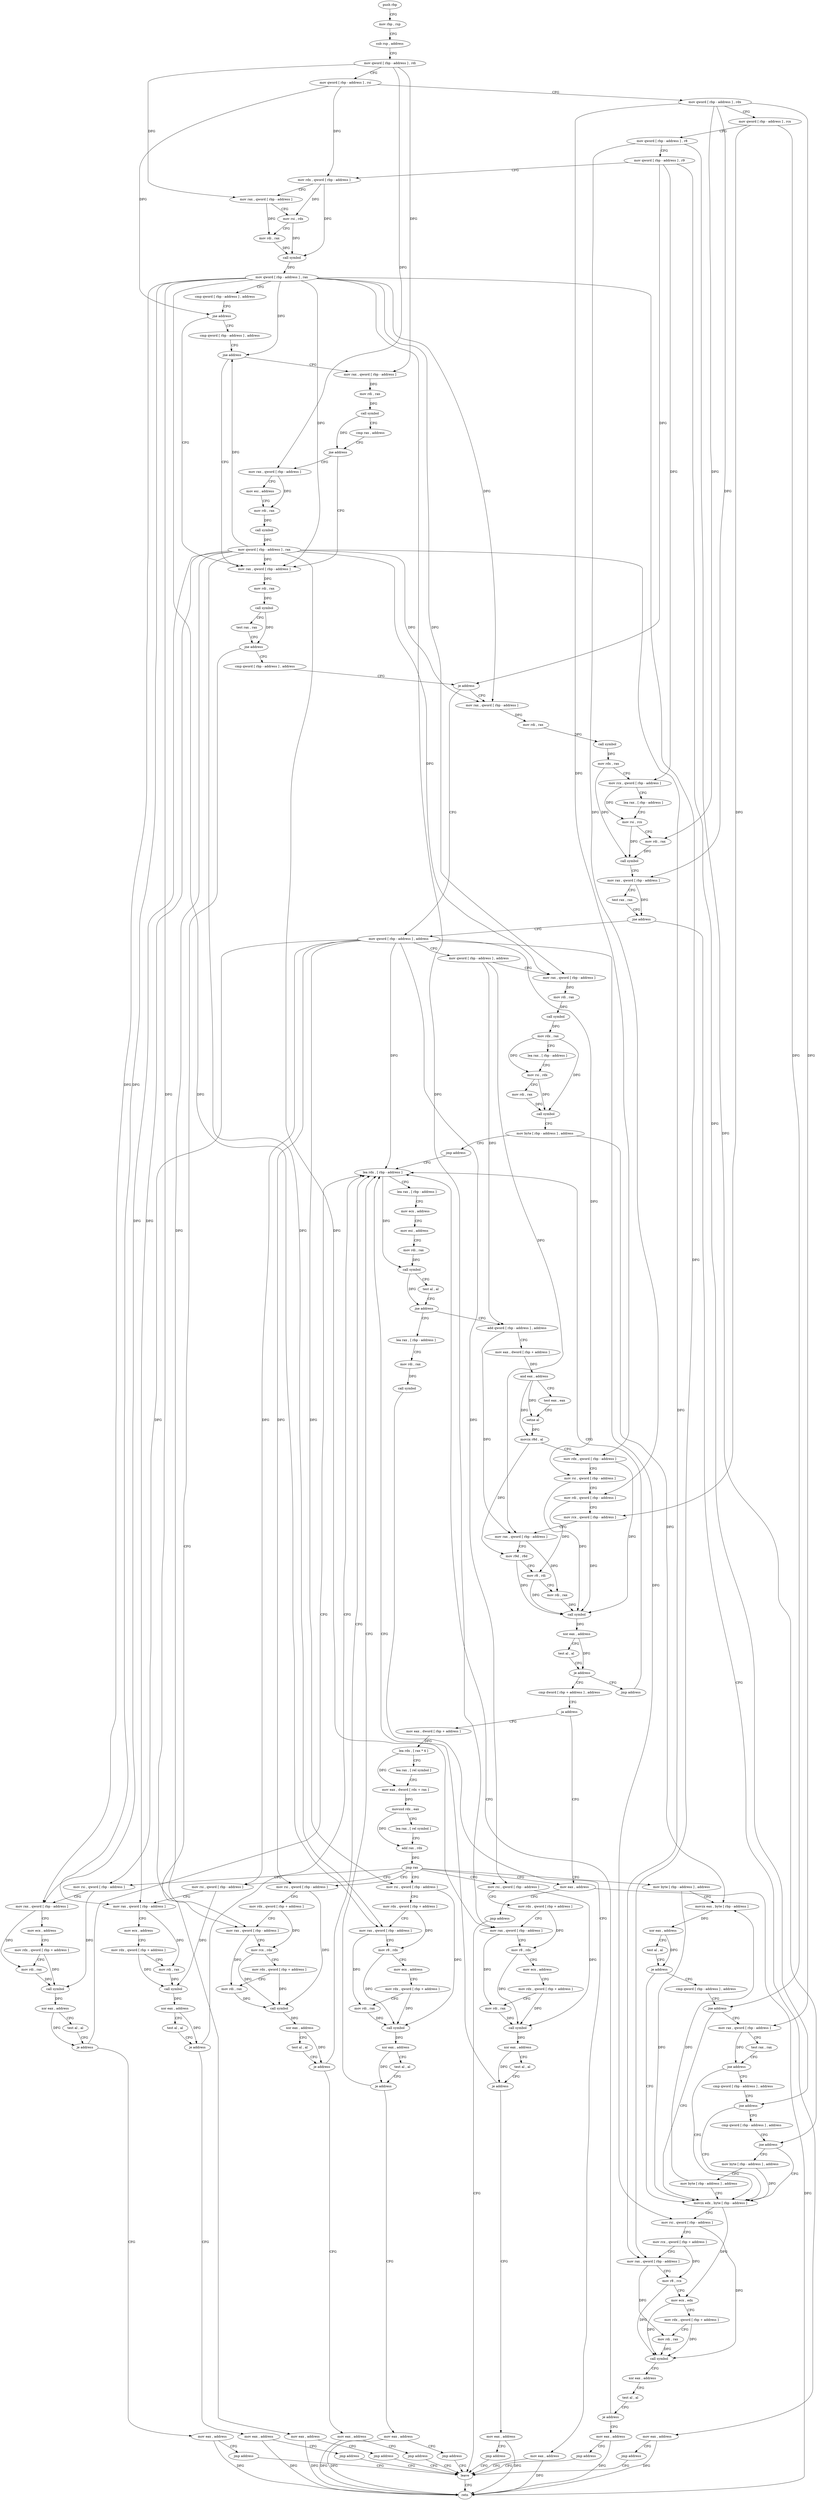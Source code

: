 digraph "func" {
"114153" [label = "push rbp" ]
"114154" [label = "mov rbp , rsp" ]
"114157" [label = "sub rsp , address" ]
"114164" [label = "mov qword [ rbp - address ] , rdi" ]
"114168" [label = "mov qword [ rbp - address ] , rsi" ]
"114172" [label = "mov qword [ rbp - address ] , rdx" ]
"114176" [label = "mov qword [ rbp - address ] , rcx" ]
"114180" [label = "mov qword [ rbp - address ] , r8" ]
"114187" [label = "mov qword [ rbp - address ] , r9" ]
"114194" [label = "mov rdx , qword [ rbp - address ]" ]
"114198" [label = "mov rax , qword [ rbp - address ]" ]
"114202" [label = "mov rsi , rdx" ]
"114205" [label = "mov rdi , rax" ]
"114208" [label = "call symbol" ]
"114213" [label = "mov qword [ rbp - address ] , rax" ]
"114217" [label = "cmp qword [ rbp - address ] , address" ]
"114222" [label = "jne address" ]
"114270" [label = "mov rax , qword [ rbp - address ]" ]
"114224" [label = "cmp qword [ rbp - address ] , address" ]
"114274" [label = "mov rdi , rax" ]
"114277" [label = "call symbol" ]
"114282" [label = "test rax , rax" ]
"114285" [label = "jne address" ]
"114297" [label = "cmp qword [ rbp - address ] , address" ]
"114287" [label = "mov eax , address" ]
"114229" [label = "jne address" ]
"114231" [label = "mov rax , qword [ rbp - address ]" ]
"114305" [label = "je address" ]
"114363" [label = "mov qword [ rbp - address ] , address" ]
"114307" [label = "mov rax , qword [ rbp - address ]" ]
"114292" [label = "jmp address" ]
"114932" [label = "leave" ]
"114235" [label = "mov rdi , rax" ]
"114238" [label = "call symbol" ]
"114243" [label = "cmp rax , address" ]
"114247" [label = "jne address" ]
"114249" [label = "mov rax , qword [ rbp - address ]" ]
"114371" [label = "mov qword [ rbp - address ] , address" ]
"114379" [label = "mov rax , qword [ rbp - address ]" ]
"114383" [label = "mov rdi , rax" ]
"114386" [label = "call symbol" ]
"114391" [label = "mov rdx , rax" ]
"114394" [label = "lea rax , [ rbp - address ]" ]
"114398" [label = "mov rsi , rdx" ]
"114401" [label = "mov rdi , rax" ]
"114404" [label = "call symbol" ]
"114409" [label = "mov byte [ rbp - address ] , address" ]
"114413" [label = "jmp address" ]
"114881" [label = "lea rdx , [ rbp - address ]" ]
"114311" [label = "mov rdi , rax" ]
"114314" [label = "call symbol" ]
"114319" [label = "mov rdx , rax" ]
"114322" [label = "mov rcx , qword [ rbp - address ]" ]
"114329" [label = "lea rax , [ rbp - address ]" ]
"114333" [label = "mov rsi , rcx" ]
"114336" [label = "mov rdi , rax" ]
"114339" [label = "call symbol" ]
"114344" [label = "mov rax , qword [ rbp - address ]" ]
"114348" [label = "test rax , rax" ]
"114351" [label = "jne address" ]
"114353" [label = "mov eax , address" ]
"114933" [label = "retn" ]
"114253" [label = "mov esi , address" ]
"114258" [label = "mov rdi , rax" ]
"114261" [label = "call symbol" ]
"114266" [label = "mov qword [ rbp - address ] , rax" ]
"114885" [label = "lea rax , [ rbp - address ]" ]
"114889" [label = "mov ecx , address" ]
"114894" [label = "mov esi , address" ]
"114899" [label = "mov rdi , rax" ]
"114902" [label = "call symbol" ]
"114907" [label = "test al , al" ]
"114909" [label = "jne address" ]
"114418" [label = "add qword [ rbp - address ] , address" ]
"114915" [label = "lea rax , [ rbp - address ]" ]
"114358" [label = "jmp address" ]
"114423" [label = "mov eax , dword [ rbp + address ]" ]
"114426" [label = "and eax , address" ]
"114429" [label = "test eax , eax" ]
"114431" [label = "setne al" ]
"114434" [label = "movzx r8d , al" ]
"114438" [label = "mov rdx , qword [ rbp - address ]" ]
"114442" [label = "mov rsi , qword [ rbp - address ]" ]
"114446" [label = "mov rdi , qword [ rbp - address ]" ]
"114453" [label = "mov rcx , qword [ rbp - address ]" ]
"114457" [label = "mov rax , qword [ rbp - address ]" ]
"114461" [label = "mov r9d , r8d" ]
"114464" [label = "mov r8 , rdi" ]
"114467" [label = "mov rdi , rax" ]
"114470" [label = "call symbol" ]
"114475" [label = "xor eax , address" ]
"114478" [label = "test al , al" ]
"114480" [label = "je address" ]
"114487" [label = "cmp dword [ rbp + address ] , address" ]
"114482" [label = "jmp address" ]
"114919" [label = "mov rdi , rax" ]
"114922" [label = "call symbol" ]
"114927" [label = "mov eax , address" ]
"114491" [label = "ja address" ]
"114874" [label = "mov eax , address" ]
"114497" [label = "mov eax , dword [ rbp + address ]" ]
"114879" [label = "jmp address" ]
"114500" [label = "lea rdx , [ rax * 4 ]" ]
"114508" [label = "lea rax , [ rel symbol ]" ]
"114515" [label = "mov eax , dword [ rdx + rax ]" ]
"114518" [label = "movsxd rdx , eax" ]
"114521" [label = "lea rax , [ rel symbol ]" ]
"114528" [label = "add rax , rdx" ]
"114531" [label = "jmp rax" ]
"114533" [label = "mov byte [ rbp - address ] , address" ]
"114646" [label = "mov rsi , qword [ rbp - address ]" ]
"114699" [label = "mov rsi , qword [ rbp - address ]" ]
"114747" [label = "mov rsi , qword [ rbp - address ]" ]
"114796" [label = "mov rsi , qword [ rbp - address ]" ]
"114835" [label = "mov rsi , qword [ rbp - address ]" ]
"114537" [label = "movzx eax , byte [ rbp - address ]" ]
"114541" [label = "xor eax , address" ]
"114544" [label = "test al , al" ]
"114546" [label = "je address" ]
"114592" [label = "movzx edx , byte [ rbp - address ]" ]
"114548" [label = "cmp qword [ rbp - address ] , address" ]
"114650" [label = "mov rdx , qword [ rbp + address ]" ]
"114654" [label = "mov rax , qword [ rbp - address ]" ]
"114658" [label = "mov r8 , rdx" ]
"114661" [label = "mov ecx , address" ]
"114666" [label = "mov rdx , qword [ rbp + address ]" ]
"114670" [label = "mov rdi , rax" ]
"114673" [label = "call symbol" ]
"114678" [label = "xor eax , address" ]
"114681" [label = "test al , al" ]
"114683" [label = "je address" ]
"114689" [label = "mov eax , address" ]
"114703" [label = "mov rdx , qword [ rbp + address ]" ]
"114707" [label = "mov rax , qword [ rbp - address ]" ]
"114711" [label = "mov rcx , rdx" ]
"114714" [label = "mov rdx , qword [ rbp + address ]" ]
"114718" [label = "mov rdi , rax" ]
"114721" [label = "call symbol" ]
"114726" [label = "xor eax , address" ]
"114729" [label = "test al , al" ]
"114731" [label = "je address" ]
"114737" [label = "mov eax , address" ]
"114751" [label = "mov rdx , qword [ rbp + address ]" ]
"114755" [label = "mov rax , qword [ rbp - address ]" ]
"114759" [label = "mov r8 , rdx" ]
"114762" [label = "mov ecx , address" ]
"114767" [label = "mov rdx , qword [ rbp + address ]" ]
"114771" [label = "mov rdi , rax" ]
"114774" [label = "call symbol" ]
"114779" [label = "xor eax , address" ]
"114782" [label = "test al , al" ]
"114784" [label = "je address" ]
"114786" [label = "mov eax , address" ]
"114800" [label = "mov rax , qword [ rbp - address ]" ]
"114804" [label = "mov ecx , address" ]
"114809" [label = "mov rdx , qword [ rbp + address ]" ]
"114813" [label = "mov rdi , rax" ]
"114816" [label = "call symbol" ]
"114821" [label = "xor eax , address" ]
"114824" [label = "test al , al" ]
"114826" [label = "je address" ]
"114828" [label = "mov eax , address" ]
"114839" [label = "mov rax , qword [ rbp - address ]" ]
"114843" [label = "mov ecx , address" ]
"114848" [label = "mov rdx , qword [ rbp + address ]" ]
"114852" [label = "mov rdi , rax" ]
"114855" [label = "call symbol" ]
"114860" [label = "xor eax , address" ]
"114863" [label = "test al , al" ]
"114865" [label = "je address" ]
"114867" [label = "mov eax , address" ]
"114596" [label = "mov rsi , qword [ rbp - address ]" ]
"114600" [label = "mov rcx , qword [ rbp + address ]" ]
"114604" [label = "mov rax , qword [ rbp - address ]" ]
"114608" [label = "mov r8 , rcx" ]
"114611" [label = "mov ecx , edx" ]
"114613" [label = "mov rdx , qword [ rbp + address ]" ]
"114617" [label = "mov rdi , rax" ]
"114620" [label = "call symbol" ]
"114625" [label = "xor eax , address" ]
"114628" [label = "test al , al" ]
"114630" [label = "je address" ]
"114636" [label = "mov eax , address" ]
"114553" [label = "jne address" ]
"114555" [label = "mov rax , qword [ rbp - address ]" ]
"114694" [label = "jmp address" ]
"114742" [label = "jmp address" ]
"114791" [label = "jmp address" ]
"114833" [label = "jmp address" ]
"114872" [label = "jmp address" ]
"114641" [label = "jmp address" ]
"114559" [label = "test rax , rax" ]
"114562" [label = "jne address" ]
"114564" [label = "cmp qword [ rbp - address ] , address" ]
"114572" [label = "jne address" ]
"114574" [label = "cmp qword [ rbp - address ] , address" ]
"114582" [label = "jne address" ]
"114584" [label = "mov byte [ rbp - address ] , address" ]
"114588" [label = "mov byte [ rbp - address ] , address" ]
"114153" -> "114154" [ label = "CFG" ]
"114154" -> "114157" [ label = "CFG" ]
"114157" -> "114164" [ label = "CFG" ]
"114164" -> "114168" [ label = "CFG" ]
"114164" -> "114198" [ label = "DFG" ]
"114164" -> "114231" [ label = "DFG" ]
"114164" -> "114249" [ label = "DFG" ]
"114168" -> "114172" [ label = "CFG" ]
"114168" -> "114194" [ label = "DFG" ]
"114168" -> "114222" [ label = "DFG" ]
"114172" -> "114176" [ label = "CFG" ]
"114172" -> "114344" [ label = "DFG" ]
"114172" -> "114438" [ label = "DFG" ]
"114172" -> "114555" [ label = "DFG" ]
"114172" -> "114336" [ label = "DFG" ]
"114176" -> "114180" [ label = "CFG" ]
"114176" -> "114453" [ label = "DFG" ]
"114176" -> "114553" [ label = "DFG" ]
"114180" -> "114187" [ label = "CFG" ]
"114180" -> "114446" [ label = "DFG" ]
"114180" -> "114582" [ label = "DFG" ]
"114187" -> "114194" [ label = "CFG" ]
"114187" -> "114305" [ label = "DFG" ]
"114187" -> "114322" [ label = "DFG" ]
"114187" -> "114572" [ label = "DFG" ]
"114194" -> "114198" [ label = "CFG" ]
"114194" -> "114202" [ label = "DFG" ]
"114194" -> "114208" [ label = "DFG" ]
"114198" -> "114202" [ label = "CFG" ]
"114198" -> "114205" [ label = "DFG" ]
"114202" -> "114205" [ label = "CFG" ]
"114202" -> "114208" [ label = "DFG" ]
"114205" -> "114208" [ label = "DFG" ]
"114208" -> "114213" [ label = "DFG" ]
"114213" -> "114217" [ label = "CFG" ]
"114213" -> "114270" [ label = "DFG" ]
"114213" -> "114229" [ label = "DFG" ]
"114213" -> "114379" [ label = "DFG" ]
"114213" -> "114307" [ label = "DFG" ]
"114213" -> "114654" [ label = "DFG" ]
"114213" -> "114707" [ label = "DFG" ]
"114213" -> "114755" [ label = "DFG" ]
"114213" -> "114800" [ label = "DFG" ]
"114213" -> "114839" [ label = "DFG" ]
"114213" -> "114604" [ label = "DFG" ]
"114217" -> "114222" [ label = "CFG" ]
"114222" -> "114270" [ label = "CFG" ]
"114222" -> "114224" [ label = "CFG" ]
"114270" -> "114274" [ label = "DFG" ]
"114224" -> "114229" [ label = "CFG" ]
"114274" -> "114277" [ label = "DFG" ]
"114277" -> "114282" [ label = "CFG" ]
"114277" -> "114285" [ label = "DFG" ]
"114282" -> "114285" [ label = "CFG" ]
"114285" -> "114297" [ label = "CFG" ]
"114285" -> "114287" [ label = "CFG" ]
"114297" -> "114305" [ label = "CFG" ]
"114287" -> "114292" [ label = "CFG" ]
"114287" -> "114933" [ label = "DFG" ]
"114229" -> "114270" [ label = "CFG" ]
"114229" -> "114231" [ label = "CFG" ]
"114231" -> "114235" [ label = "DFG" ]
"114305" -> "114363" [ label = "CFG" ]
"114305" -> "114307" [ label = "CFG" ]
"114363" -> "114371" [ label = "CFG" ]
"114363" -> "114442" [ label = "DFG" ]
"114363" -> "114646" [ label = "DFG" ]
"114363" -> "114699" [ label = "DFG" ]
"114363" -> "114747" [ label = "DFG" ]
"114363" -> "114796" [ label = "DFG" ]
"114363" -> "114835" [ label = "DFG" ]
"114363" -> "114596" [ label = "DFG" ]
"114363" -> "114881" [ label = "DFG" ]
"114307" -> "114311" [ label = "DFG" ]
"114292" -> "114932" [ label = "CFG" ]
"114932" -> "114933" [ label = "CFG" ]
"114235" -> "114238" [ label = "DFG" ]
"114238" -> "114243" [ label = "CFG" ]
"114238" -> "114247" [ label = "DFG" ]
"114243" -> "114247" [ label = "CFG" ]
"114247" -> "114270" [ label = "CFG" ]
"114247" -> "114249" [ label = "CFG" ]
"114249" -> "114253" [ label = "CFG" ]
"114249" -> "114258" [ label = "DFG" ]
"114371" -> "114379" [ label = "CFG" ]
"114371" -> "114418" [ label = "DFG" ]
"114371" -> "114457" [ label = "DFG" ]
"114379" -> "114383" [ label = "DFG" ]
"114383" -> "114386" [ label = "DFG" ]
"114386" -> "114391" [ label = "DFG" ]
"114391" -> "114394" [ label = "CFG" ]
"114391" -> "114398" [ label = "DFG" ]
"114391" -> "114404" [ label = "DFG" ]
"114394" -> "114398" [ label = "CFG" ]
"114398" -> "114401" [ label = "CFG" ]
"114398" -> "114404" [ label = "DFG" ]
"114401" -> "114404" [ label = "DFG" ]
"114404" -> "114409" [ label = "CFG" ]
"114409" -> "114413" [ label = "CFG" ]
"114409" -> "114537" [ label = "DFG" ]
"114413" -> "114881" [ label = "CFG" ]
"114881" -> "114885" [ label = "CFG" ]
"114881" -> "114902" [ label = "DFG" ]
"114311" -> "114314" [ label = "DFG" ]
"114314" -> "114319" [ label = "DFG" ]
"114319" -> "114322" [ label = "CFG" ]
"114319" -> "114339" [ label = "DFG" ]
"114322" -> "114329" [ label = "CFG" ]
"114322" -> "114333" [ label = "DFG" ]
"114329" -> "114333" [ label = "CFG" ]
"114333" -> "114336" [ label = "CFG" ]
"114333" -> "114339" [ label = "DFG" ]
"114336" -> "114339" [ label = "DFG" ]
"114339" -> "114344" [ label = "CFG" ]
"114344" -> "114348" [ label = "CFG" ]
"114344" -> "114351" [ label = "DFG" ]
"114348" -> "114351" [ label = "CFG" ]
"114351" -> "114363" [ label = "CFG" ]
"114351" -> "114353" [ label = "CFG" ]
"114353" -> "114358" [ label = "CFG" ]
"114353" -> "114933" [ label = "DFG" ]
"114253" -> "114258" [ label = "CFG" ]
"114258" -> "114261" [ label = "DFG" ]
"114261" -> "114266" [ label = "DFG" ]
"114266" -> "114270" [ label = "DFG" ]
"114266" -> "114229" [ label = "DFG" ]
"114266" -> "114379" [ label = "DFG" ]
"114266" -> "114307" [ label = "DFG" ]
"114266" -> "114654" [ label = "DFG" ]
"114266" -> "114707" [ label = "DFG" ]
"114266" -> "114755" [ label = "DFG" ]
"114266" -> "114800" [ label = "DFG" ]
"114266" -> "114839" [ label = "DFG" ]
"114266" -> "114604" [ label = "DFG" ]
"114885" -> "114889" [ label = "CFG" ]
"114889" -> "114894" [ label = "CFG" ]
"114894" -> "114899" [ label = "CFG" ]
"114899" -> "114902" [ label = "DFG" ]
"114902" -> "114907" [ label = "CFG" ]
"114902" -> "114909" [ label = "DFG" ]
"114907" -> "114909" [ label = "CFG" ]
"114909" -> "114418" [ label = "CFG" ]
"114909" -> "114915" [ label = "CFG" ]
"114418" -> "114423" [ label = "CFG" ]
"114418" -> "114457" [ label = "DFG" ]
"114915" -> "114919" [ label = "CFG" ]
"114358" -> "114932" [ label = "CFG" ]
"114423" -> "114426" [ label = "DFG" ]
"114426" -> "114429" [ label = "CFG" ]
"114426" -> "114431" [ label = "DFG" ]
"114426" -> "114434" [ label = "DFG" ]
"114429" -> "114431" [ label = "CFG" ]
"114431" -> "114434" [ label = "DFG" ]
"114434" -> "114438" [ label = "CFG" ]
"114434" -> "114461" [ label = "DFG" ]
"114438" -> "114442" [ label = "CFG" ]
"114438" -> "114470" [ label = "DFG" ]
"114442" -> "114446" [ label = "CFG" ]
"114442" -> "114470" [ label = "DFG" ]
"114446" -> "114453" [ label = "CFG" ]
"114446" -> "114464" [ label = "DFG" ]
"114453" -> "114457" [ label = "CFG" ]
"114453" -> "114470" [ label = "DFG" ]
"114457" -> "114461" [ label = "CFG" ]
"114457" -> "114467" [ label = "DFG" ]
"114461" -> "114464" [ label = "CFG" ]
"114461" -> "114470" [ label = "DFG" ]
"114464" -> "114467" [ label = "CFG" ]
"114464" -> "114470" [ label = "DFG" ]
"114467" -> "114470" [ label = "DFG" ]
"114470" -> "114475" [ label = "DFG" ]
"114475" -> "114478" [ label = "CFG" ]
"114475" -> "114480" [ label = "DFG" ]
"114478" -> "114480" [ label = "CFG" ]
"114480" -> "114487" [ label = "CFG" ]
"114480" -> "114482" [ label = "CFG" ]
"114487" -> "114491" [ label = "CFG" ]
"114482" -> "114881" [ label = "CFG" ]
"114919" -> "114922" [ label = "DFG" ]
"114922" -> "114927" [ label = "CFG" ]
"114927" -> "114932" [ label = "CFG" ]
"114927" -> "114933" [ label = "DFG" ]
"114491" -> "114874" [ label = "CFG" ]
"114491" -> "114497" [ label = "CFG" ]
"114874" -> "114879" [ label = "CFG" ]
"114874" -> "114933" [ label = "DFG" ]
"114497" -> "114500" [ label = "DFG" ]
"114879" -> "114932" [ label = "CFG" ]
"114500" -> "114508" [ label = "CFG" ]
"114500" -> "114515" [ label = "DFG" ]
"114508" -> "114515" [ label = "CFG" ]
"114515" -> "114518" [ label = "DFG" ]
"114518" -> "114521" [ label = "CFG" ]
"114518" -> "114528" [ label = "DFG" ]
"114521" -> "114528" [ label = "CFG" ]
"114528" -> "114531" [ label = "DFG" ]
"114531" -> "114533" [ label = "CFG" ]
"114531" -> "114646" [ label = "CFG" ]
"114531" -> "114699" [ label = "CFG" ]
"114531" -> "114747" [ label = "CFG" ]
"114531" -> "114796" [ label = "CFG" ]
"114531" -> "114835" [ label = "CFG" ]
"114531" -> "114874" [ label = "CFG" ]
"114533" -> "114537" [ label = "CFG" ]
"114533" -> "114592" [ label = "DFG" ]
"114646" -> "114650" [ label = "CFG" ]
"114646" -> "114673" [ label = "DFG" ]
"114699" -> "114703" [ label = "CFG" ]
"114699" -> "114721" [ label = "DFG" ]
"114747" -> "114751" [ label = "CFG" ]
"114747" -> "114774" [ label = "DFG" ]
"114796" -> "114800" [ label = "CFG" ]
"114796" -> "114816" [ label = "DFG" ]
"114835" -> "114839" [ label = "CFG" ]
"114835" -> "114855" [ label = "DFG" ]
"114537" -> "114541" [ label = "DFG" ]
"114541" -> "114544" [ label = "CFG" ]
"114541" -> "114546" [ label = "DFG" ]
"114544" -> "114546" [ label = "CFG" ]
"114546" -> "114592" [ label = "CFG" ]
"114546" -> "114548" [ label = "CFG" ]
"114592" -> "114596" [ label = "CFG" ]
"114592" -> "114611" [ label = "DFG" ]
"114548" -> "114553" [ label = "CFG" ]
"114650" -> "114654" [ label = "CFG" ]
"114650" -> "114658" [ label = "DFG" ]
"114654" -> "114658" [ label = "CFG" ]
"114654" -> "114670" [ label = "DFG" ]
"114658" -> "114661" [ label = "CFG" ]
"114658" -> "114673" [ label = "DFG" ]
"114661" -> "114666" [ label = "CFG" ]
"114666" -> "114670" [ label = "CFG" ]
"114666" -> "114673" [ label = "DFG" ]
"114670" -> "114673" [ label = "DFG" ]
"114673" -> "114678" [ label = "DFG" ]
"114678" -> "114681" [ label = "CFG" ]
"114678" -> "114683" [ label = "DFG" ]
"114681" -> "114683" [ label = "CFG" ]
"114683" -> "114881" [ label = "CFG" ]
"114683" -> "114689" [ label = "CFG" ]
"114689" -> "114694" [ label = "CFG" ]
"114689" -> "114933" [ label = "DFG" ]
"114703" -> "114707" [ label = "CFG" ]
"114703" -> "114711" [ label = "DFG" ]
"114707" -> "114711" [ label = "CFG" ]
"114707" -> "114718" [ label = "DFG" ]
"114711" -> "114714" [ label = "CFG" ]
"114711" -> "114721" [ label = "DFG" ]
"114714" -> "114718" [ label = "CFG" ]
"114714" -> "114721" [ label = "DFG" ]
"114718" -> "114721" [ label = "DFG" ]
"114721" -> "114726" [ label = "DFG" ]
"114726" -> "114729" [ label = "CFG" ]
"114726" -> "114731" [ label = "DFG" ]
"114729" -> "114731" [ label = "CFG" ]
"114731" -> "114881" [ label = "CFG" ]
"114731" -> "114737" [ label = "CFG" ]
"114737" -> "114742" [ label = "CFG" ]
"114737" -> "114933" [ label = "DFG" ]
"114751" -> "114755" [ label = "CFG" ]
"114751" -> "114759" [ label = "DFG" ]
"114755" -> "114759" [ label = "CFG" ]
"114755" -> "114771" [ label = "DFG" ]
"114759" -> "114762" [ label = "CFG" ]
"114759" -> "114774" [ label = "DFG" ]
"114762" -> "114767" [ label = "CFG" ]
"114767" -> "114771" [ label = "CFG" ]
"114767" -> "114774" [ label = "DFG" ]
"114771" -> "114774" [ label = "DFG" ]
"114774" -> "114779" [ label = "DFG" ]
"114779" -> "114782" [ label = "CFG" ]
"114779" -> "114784" [ label = "DFG" ]
"114782" -> "114784" [ label = "CFG" ]
"114784" -> "114881" [ label = "CFG" ]
"114784" -> "114786" [ label = "CFG" ]
"114786" -> "114791" [ label = "CFG" ]
"114786" -> "114933" [ label = "DFG" ]
"114800" -> "114804" [ label = "CFG" ]
"114800" -> "114813" [ label = "DFG" ]
"114804" -> "114809" [ label = "CFG" ]
"114809" -> "114813" [ label = "CFG" ]
"114809" -> "114816" [ label = "DFG" ]
"114813" -> "114816" [ label = "DFG" ]
"114816" -> "114821" [ label = "DFG" ]
"114821" -> "114824" [ label = "CFG" ]
"114821" -> "114826" [ label = "DFG" ]
"114824" -> "114826" [ label = "CFG" ]
"114826" -> "114881" [ label = "CFG" ]
"114826" -> "114828" [ label = "CFG" ]
"114828" -> "114833" [ label = "CFG" ]
"114828" -> "114933" [ label = "DFG" ]
"114839" -> "114843" [ label = "CFG" ]
"114839" -> "114852" [ label = "DFG" ]
"114843" -> "114848" [ label = "CFG" ]
"114848" -> "114852" [ label = "CFG" ]
"114848" -> "114855" [ label = "DFG" ]
"114852" -> "114855" [ label = "DFG" ]
"114855" -> "114860" [ label = "DFG" ]
"114860" -> "114863" [ label = "CFG" ]
"114860" -> "114865" [ label = "DFG" ]
"114863" -> "114865" [ label = "CFG" ]
"114865" -> "114881" [ label = "CFG" ]
"114865" -> "114867" [ label = "CFG" ]
"114867" -> "114872" [ label = "CFG" ]
"114867" -> "114933" [ label = "DFG" ]
"114596" -> "114600" [ label = "CFG" ]
"114596" -> "114620" [ label = "DFG" ]
"114600" -> "114604" [ label = "CFG" ]
"114600" -> "114608" [ label = "DFG" ]
"114604" -> "114608" [ label = "CFG" ]
"114604" -> "114617" [ label = "DFG" ]
"114608" -> "114611" [ label = "CFG" ]
"114608" -> "114620" [ label = "DFG" ]
"114611" -> "114613" [ label = "CFG" ]
"114611" -> "114620" [ label = "DFG" ]
"114613" -> "114617" [ label = "CFG" ]
"114613" -> "114620" [ label = "DFG" ]
"114617" -> "114620" [ label = "DFG" ]
"114620" -> "114625" [ label = "CFG" ]
"114625" -> "114628" [ label = "CFG" ]
"114628" -> "114630" [ label = "CFG" ]
"114630" -> "114881" [ label = "CFG" ]
"114630" -> "114636" [ label = "CFG" ]
"114636" -> "114641" [ label = "CFG" ]
"114636" -> "114933" [ label = "DFG" ]
"114553" -> "114592" [ label = "CFG" ]
"114553" -> "114555" [ label = "CFG" ]
"114555" -> "114559" [ label = "CFG" ]
"114555" -> "114562" [ label = "DFG" ]
"114694" -> "114932" [ label = "CFG" ]
"114742" -> "114932" [ label = "CFG" ]
"114791" -> "114932" [ label = "CFG" ]
"114833" -> "114932" [ label = "CFG" ]
"114872" -> "114932" [ label = "CFG" ]
"114641" -> "114932" [ label = "CFG" ]
"114559" -> "114562" [ label = "CFG" ]
"114562" -> "114592" [ label = "CFG" ]
"114562" -> "114564" [ label = "CFG" ]
"114564" -> "114572" [ label = "CFG" ]
"114572" -> "114592" [ label = "CFG" ]
"114572" -> "114574" [ label = "CFG" ]
"114574" -> "114582" [ label = "CFG" ]
"114582" -> "114592" [ label = "CFG" ]
"114582" -> "114584" [ label = "CFG" ]
"114584" -> "114588" [ label = "CFG" ]
"114584" -> "114592" [ label = "DFG" ]
"114588" -> "114592" [ label = "CFG" ]
"114588" -> "114537" [ label = "DFG" ]
}
